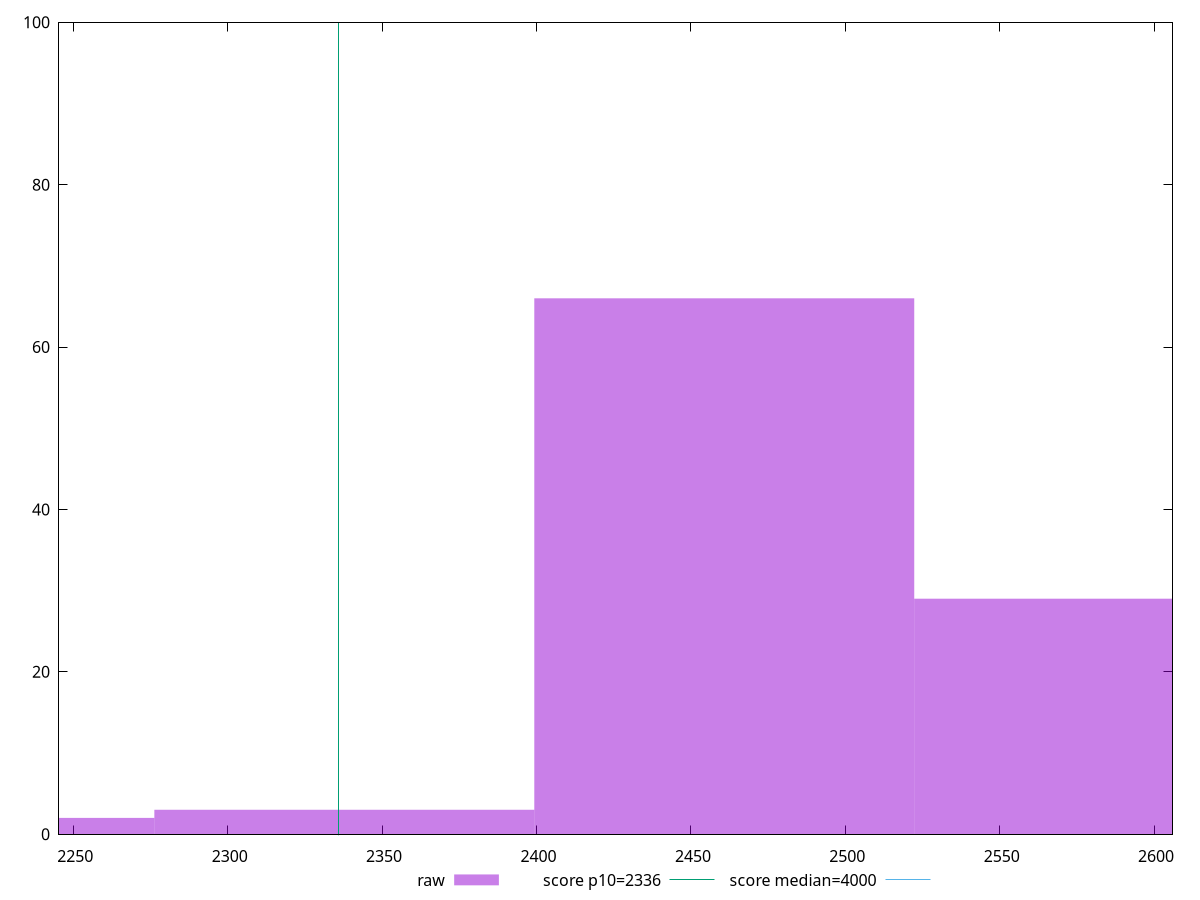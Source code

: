 reset

$raw <<EOF
2460.8026759883314 66
2583.8428097877477 29
2337.7625421889147 3
2214.722408389498 2
EOF

set key outside below
set boxwidth 123.04013379941657
set xrange [2245.366:2605.9575000000004]
set yrange [0:100]
set trange [0:100]
set style fill transparent solid 0.5 noborder

set parametric
set terminal svg size 640, 490 enhanced background rgb 'white'
set output "report_00025_2021-02-22T21:38:55.199Z/first-meaningful-paint/samples/pages+cached+noadtech/raw/histogram.svg"

plot $raw title "raw" with boxes, \
     2336,t title "score p10=2336", \
     4000,t title "score median=4000"

reset

